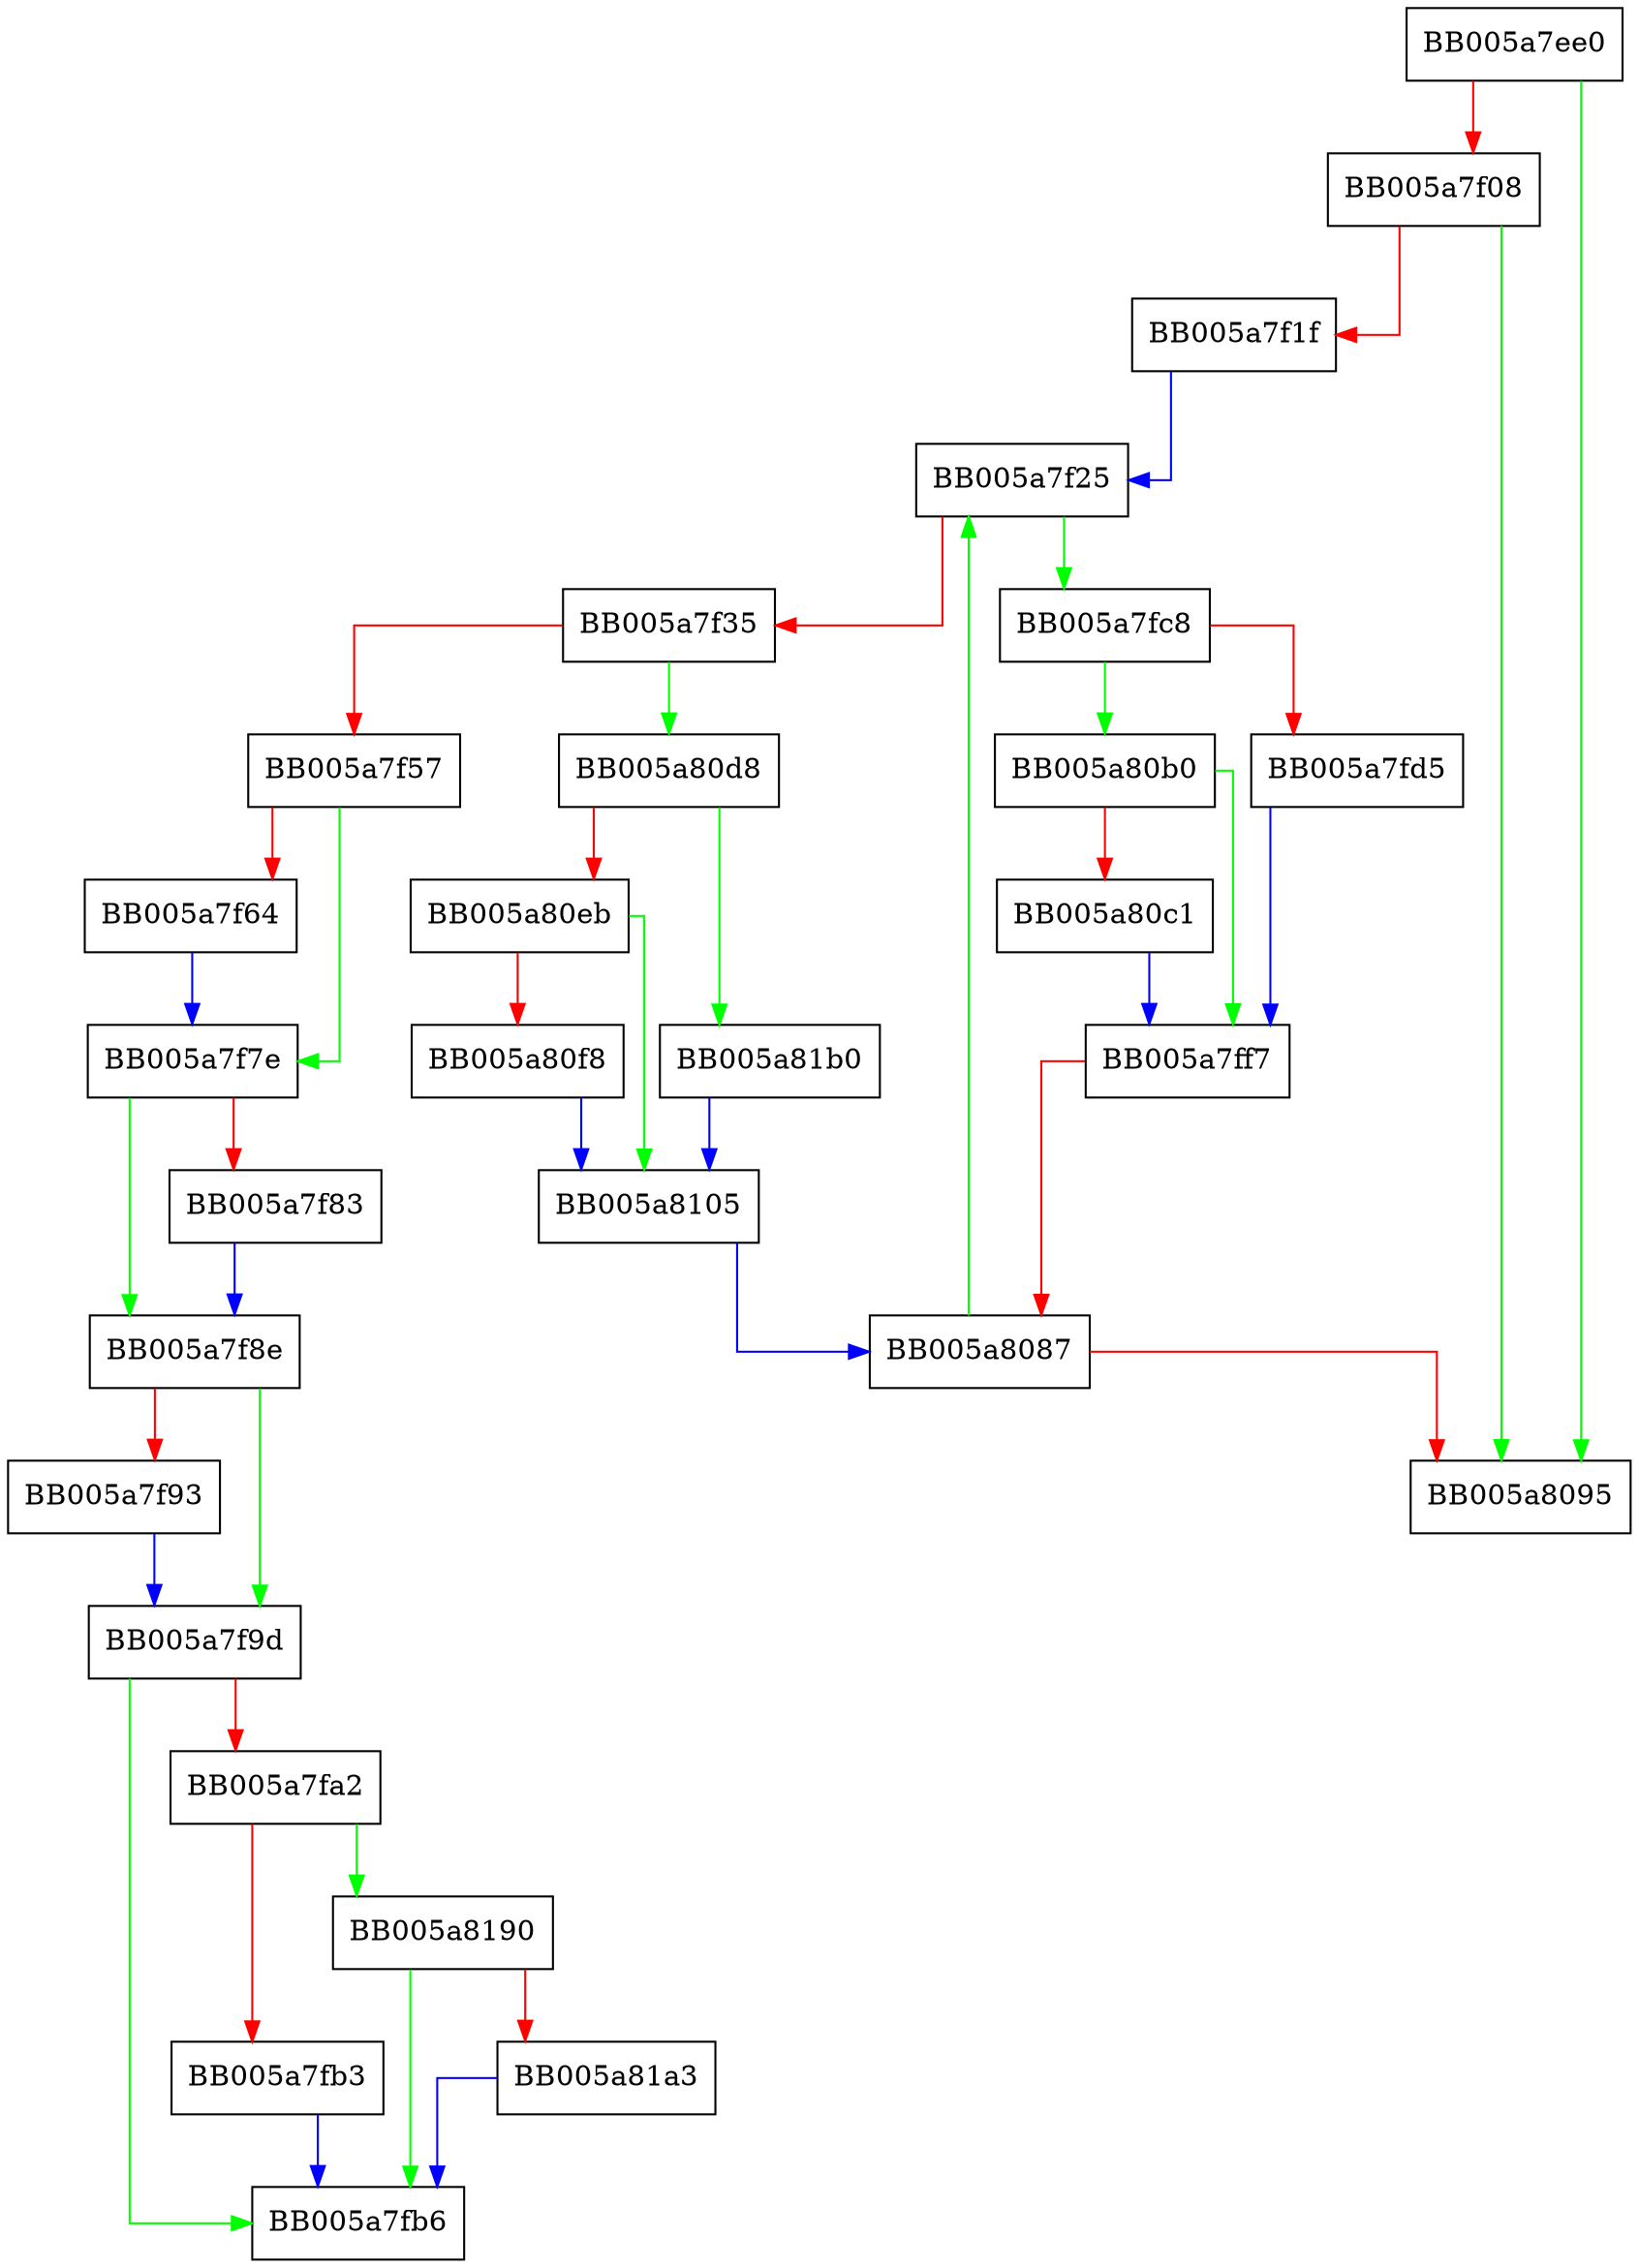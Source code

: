 digraph ERR_peek_last_error_line_data {
  node [shape="box"];
  graph [splines=ortho];
  BB005a7ee0 -> BB005a8095 [color="green"];
  BB005a7ee0 -> BB005a7f08 [color="red"];
  BB005a7f08 -> BB005a8095 [color="green"];
  BB005a7f08 -> BB005a7f1f [color="red"];
  BB005a7f1f -> BB005a7f25 [color="blue"];
  BB005a7f25 -> BB005a7fc8 [color="green"];
  BB005a7f25 -> BB005a7f35 [color="red"];
  BB005a7f35 -> BB005a80d8 [color="green"];
  BB005a7f35 -> BB005a7f57 [color="red"];
  BB005a7f57 -> BB005a7f7e [color="green"];
  BB005a7f57 -> BB005a7f64 [color="red"];
  BB005a7f64 -> BB005a7f7e [color="blue"];
  BB005a7f7e -> BB005a7f8e [color="green"];
  BB005a7f7e -> BB005a7f83 [color="red"];
  BB005a7f83 -> BB005a7f8e [color="blue"];
  BB005a7f8e -> BB005a7f9d [color="green"];
  BB005a7f8e -> BB005a7f93 [color="red"];
  BB005a7f93 -> BB005a7f9d [color="blue"];
  BB005a7f9d -> BB005a7fb6 [color="green"];
  BB005a7f9d -> BB005a7fa2 [color="red"];
  BB005a7fa2 -> BB005a8190 [color="green"];
  BB005a7fa2 -> BB005a7fb3 [color="red"];
  BB005a7fb3 -> BB005a7fb6 [color="blue"];
  BB005a7fc8 -> BB005a80b0 [color="green"];
  BB005a7fc8 -> BB005a7fd5 [color="red"];
  BB005a7fd5 -> BB005a7ff7 [color="blue"];
  BB005a7ff7 -> BB005a8087 [color="red"];
  BB005a8087 -> BB005a7f25 [color="green"];
  BB005a8087 -> BB005a8095 [color="red"];
  BB005a80b0 -> BB005a7ff7 [color="green"];
  BB005a80b0 -> BB005a80c1 [color="red"];
  BB005a80c1 -> BB005a7ff7 [color="blue"];
  BB005a80d8 -> BB005a81b0 [color="green"];
  BB005a80d8 -> BB005a80eb [color="red"];
  BB005a80eb -> BB005a8105 [color="green"];
  BB005a80eb -> BB005a80f8 [color="red"];
  BB005a80f8 -> BB005a8105 [color="blue"];
  BB005a8105 -> BB005a8087 [color="blue"];
  BB005a8190 -> BB005a7fb6 [color="green"];
  BB005a8190 -> BB005a81a3 [color="red"];
  BB005a81a3 -> BB005a7fb6 [color="blue"];
  BB005a81b0 -> BB005a8105 [color="blue"];
}